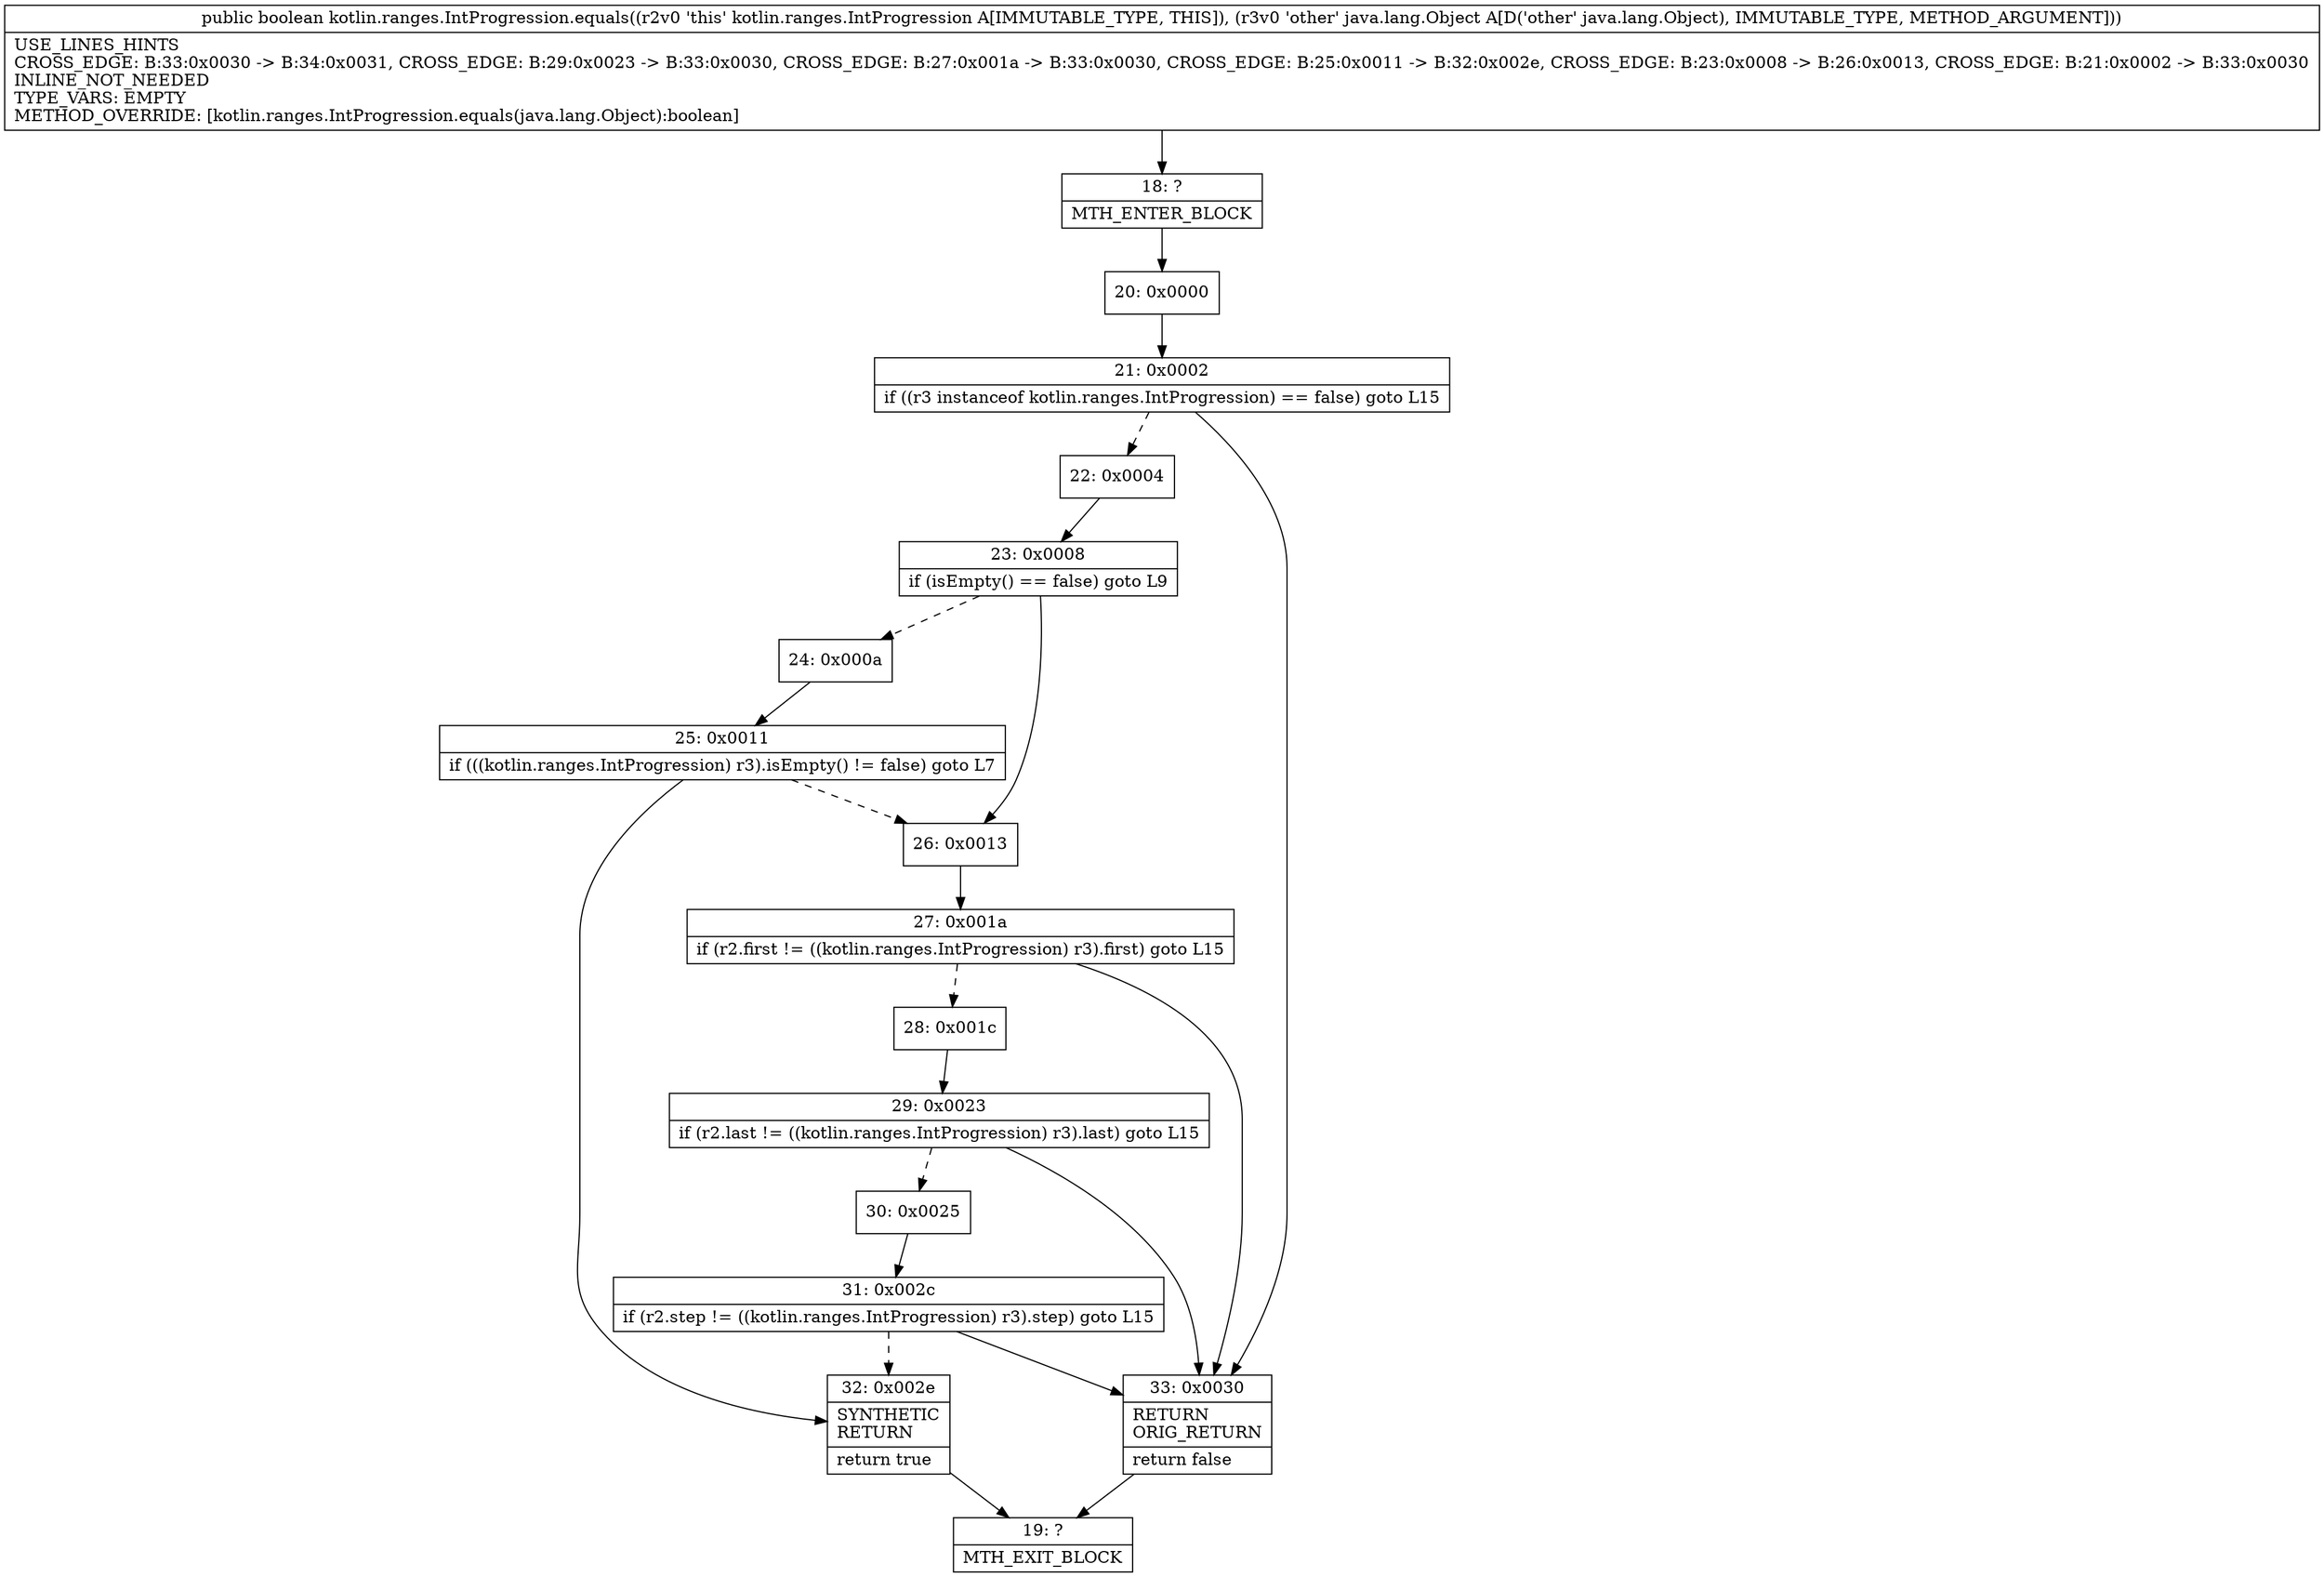 digraph "CFG forkotlin.ranges.IntProgression.equals(Ljava\/lang\/Object;)Z" {
Node_18 [shape=record,label="{18\:\ ?|MTH_ENTER_BLOCK\l}"];
Node_20 [shape=record,label="{20\:\ 0x0000}"];
Node_21 [shape=record,label="{21\:\ 0x0002|if ((r3 instanceof kotlin.ranges.IntProgression) == false) goto L15\l}"];
Node_22 [shape=record,label="{22\:\ 0x0004}"];
Node_23 [shape=record,label="{23\:\ 0x0008|if (isEmpty() == false) goto L9\l}"];
Node_24 [shape=record,label="{24\:\ 0x000a}"];
Node_25 [shape=record,label="{25\:\ 0x0011|if (((kotlin.ranges.IntProgression) r3).isEmpty() != false) goto L7\l}"];
Node_32 [shape=record,label="{32\:\ 0x002e|SYNTHETIC\lRETURN\l|return true\l}"];
Node_19 [shape=record,label="{19\:\ ?|MTH_EXIT_BLOCK\l}"];
Node_26 [shape=record,label="{26\:\ 0x0013}"];
Node_27 [shape=record,label="{27\:\ 0x001a|if (r2.first != ((kotlin.ranges.IntProgression) r3).first) goto L15\l}"];
Node_28 [shape=record,label="{28\:\ 0x001c}"];
Node_29 [shape=record,label="{29\:\ 0x0023|if (r2.last != ((kotlin.ranges.IntProgression) r3).last) goto L15\l}"];
Node_30 [shape=record,label="{30\:\ 0x0025}"];
Node_31 [shape=record,label="{31\:\ 0x002c|if (r2.step != ((kotlin.ranges.IntProgression) r3).step) goto L15\l}"];
Node_33 [shape=record,label="{33\:\ 0x0030|RETURN\lORIG_RETURN\l|return false\l}"];
MethodNode[shape=record,label="{public boolean kotlin.ranges.IntProgression.equals((r2v0 'this' kotlin.ranges.IntProgression A[IMMUTABLE_TYPE, THIS]), (r3v0 'other' java.lang.Object A[D('other' java.lang.Object), IMMUTABLE_TYPE, METHOD_ARGUMENT]))  | USE_LINES_HINTS\lCROSS_EDGE: B:33:0x0030 \-\> B:34:0x0031, CROSS_EDGE: B:29:0x0023 \-\> B:33:0x0030, CROSS_EDGE: B:27:0x001a \-\> B:33:0x0030, CROSS_EDGE: B:25:0x0011 \-\> B:32:0x002e, CROSS_EDGE: B:23:0x0008 \-\> B:26:0x0013, CROSS_EDGE: B:21:0x0002 \-\> B:33:0x0030\lINLINE_NOT_NEEDED\lTYPE_VARS: EMPTY\lMETHOD_OVERRIDE: [kotlin.ranges.IntProgression.equals(java.lang.Object):boolean]\l}"];
MethodNode -> Node_18;Node_18 -> Node_20;
Node_20 -> Node_21;
Node_21 -> Node_22[style=dashed];
Node_21 -> Node_33;
Node_22 -> Node_23;
Node_23 -> Node_24[style=dashed];
Node_23 -> Node_26;
Node_24 -> Node_25;
Node_25 -> Node_26[style=dashed];
Node_25 -> Node_32;
Node_32 -> Node_19;
Node_26 -> Node_27;
Node_27 -> Node_28[style=dashed];
Node_27 -> Node_33;
Node_28 -> Node_29;
Node_29 -> Node_30[style=dashed];
Node_29 -> Node_33;
Node_30 -> Node_31;
Node_31 -> Node_32[style=dashed];
Node_31 -> Node_33;
Node_33 -> Node_19;
}

